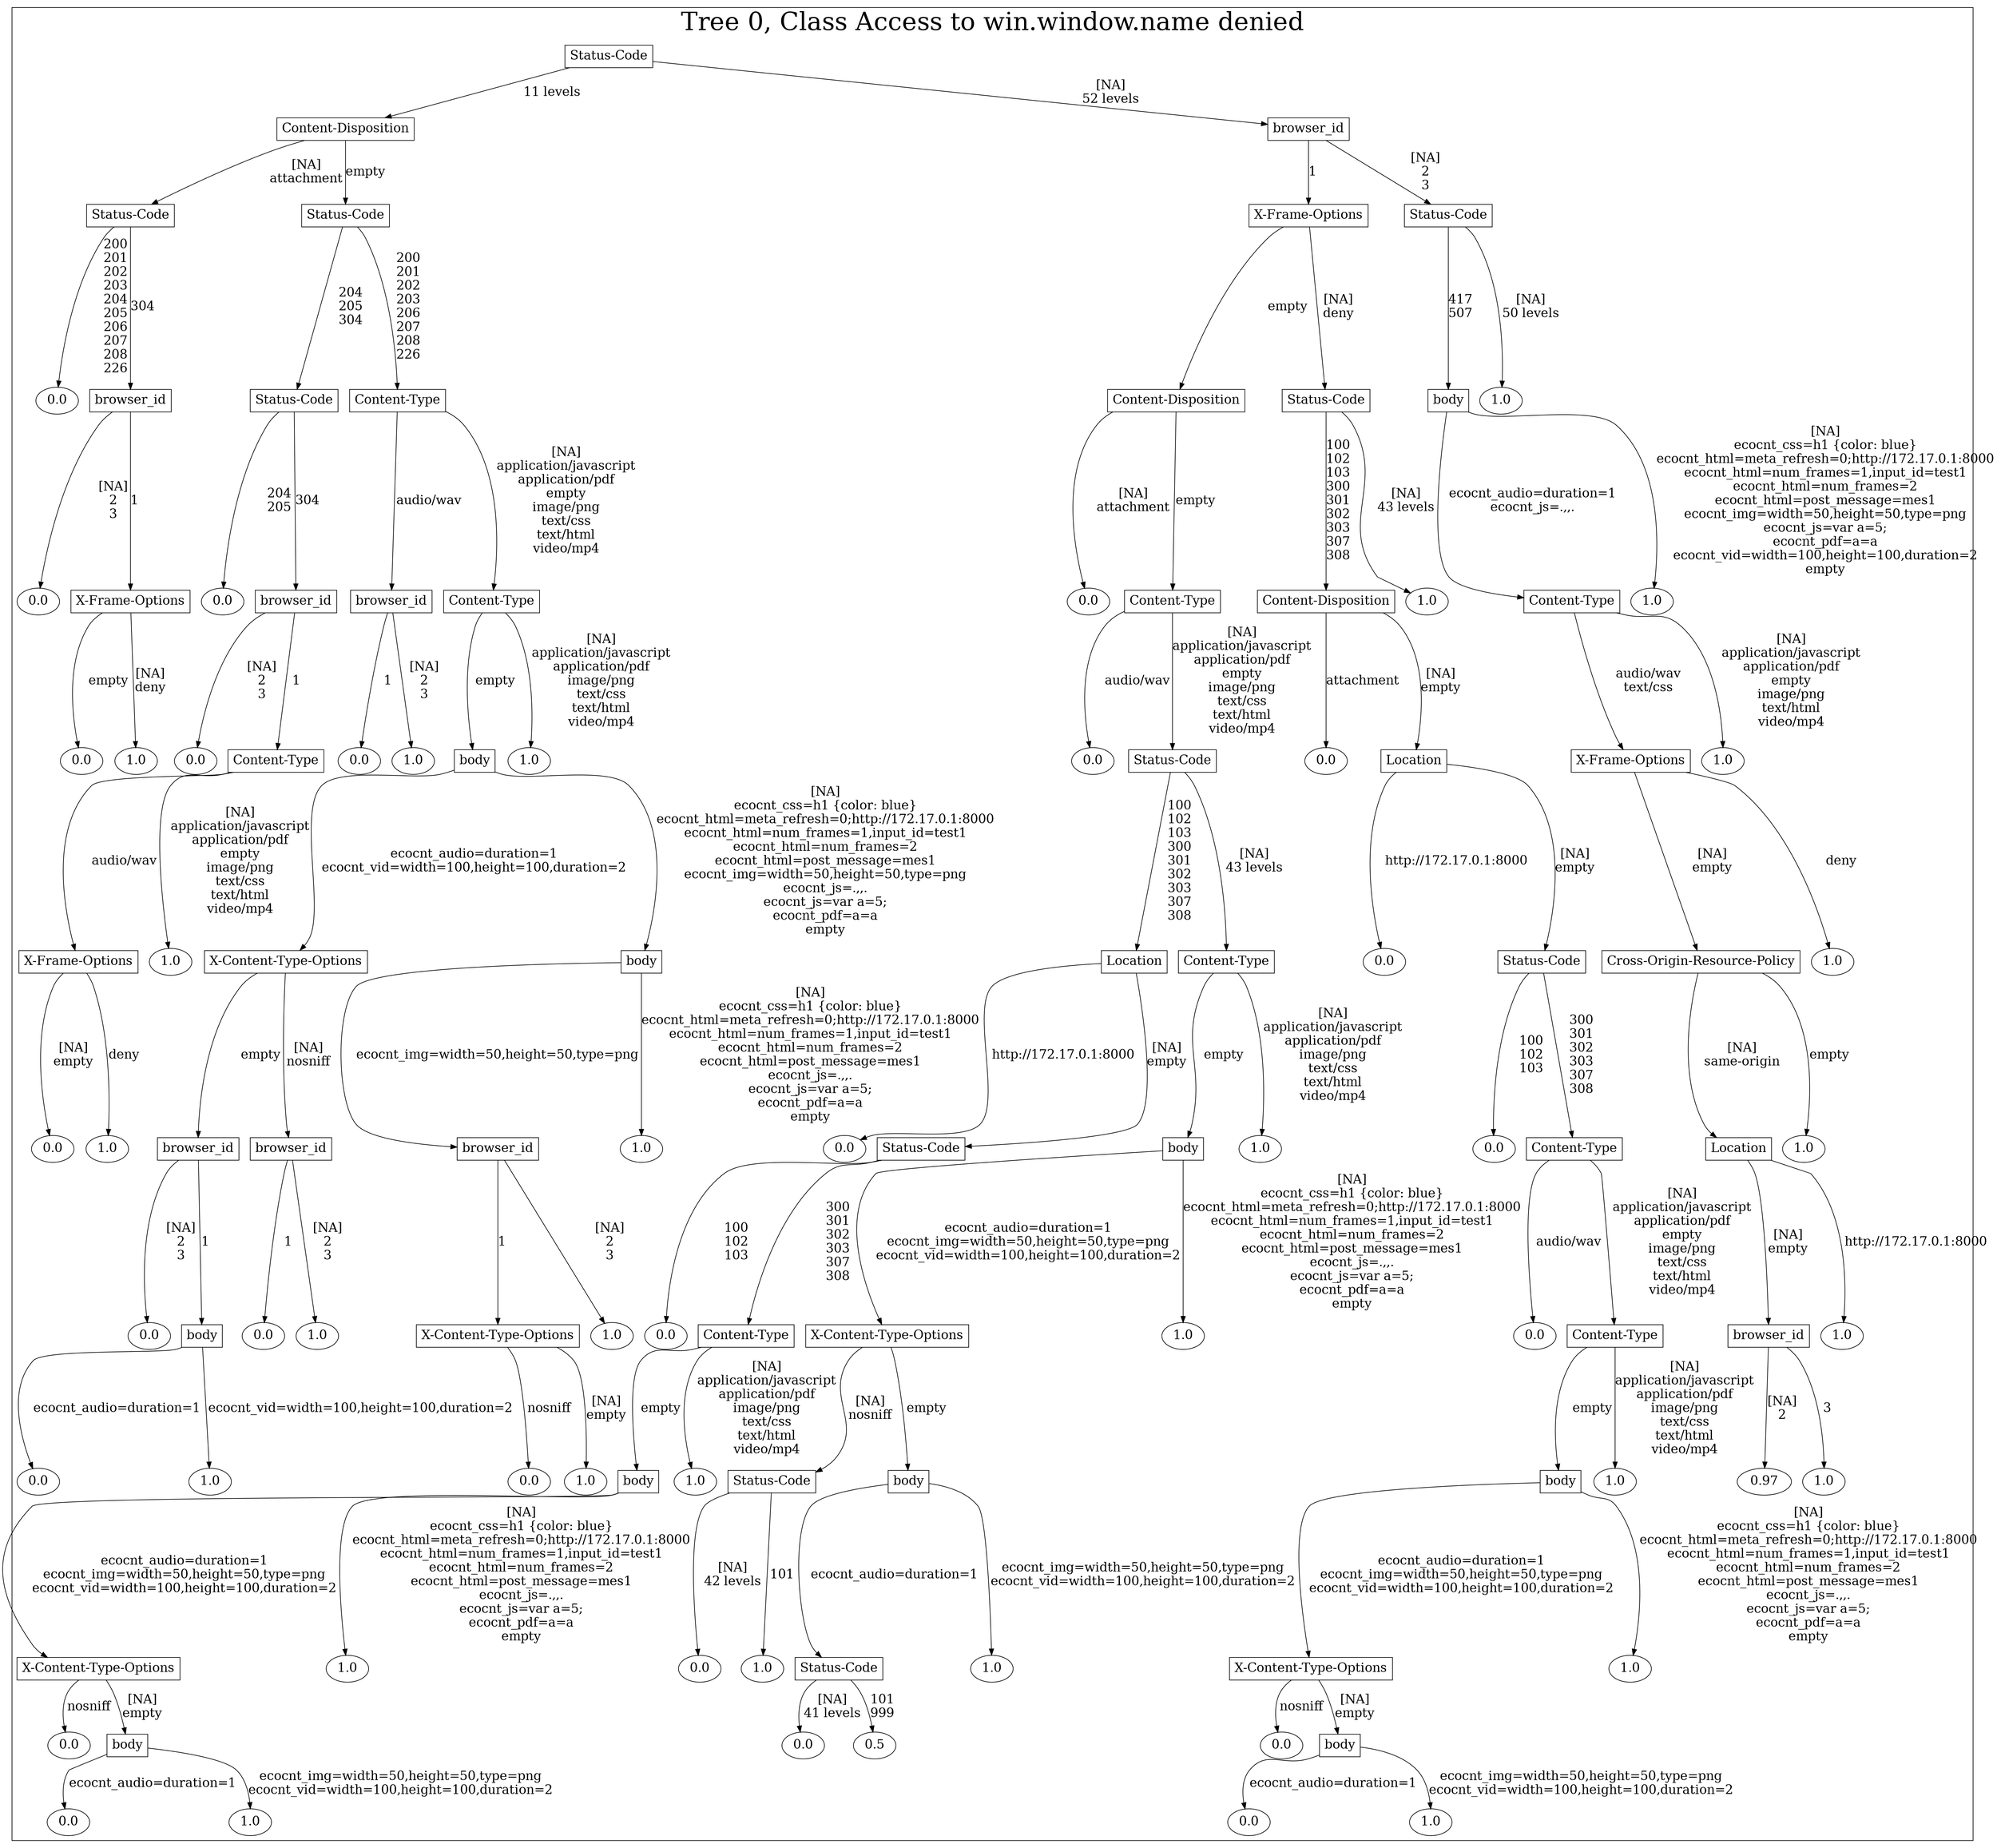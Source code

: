 /*
Generated by:
    http://https://github.com/h2oai/h2o-3/tree/master/h2o-genmodel/src/main/java/hex/genmodel/tools/PrintMojo.java
*/

/*
On a mac:

$ brew install graphviz
$ dot -Tpng file.gv -o file.png
$ open file.png
*/

digraph G {

subgraph cluster_0 {
/* Nodes */

/* Level 0 */
{
"SG_0_Node_0" [shape=box, fontsize=20, label="Status-Code"]
}

/* Level 1 */
{
"SG_0_Node_1" [shape=box, fontsize=20, label="Content-Disposition"]
"SG_0_Node_2" [shape=box, fontsize=20, label="browser_id"]
}

/* Level 2 */
{
"SG_0_Node_3" [shape=box, fontsize=20, label="Status-Code"]
"SG_0_Node_4" [shape=box, fontsize=20, label="Status-Code"]
"SG_0_Node_5" [shape=box, fontsize=20, label="X-Frame-Options"]
"SG_0_Node_6" [shape=box, fontsize=20, label="Status-Code"]
}

/* Level 3 */
{
"SG_0_Node_56" [fontsize=20, label="0.0"]
"SG_0_Node_7" [shape=box, fontsize=20, label="browser_id"]
"SG_0_Node_8" [shape=box, fontsize=20, label="Status-Code"]
"SG_0_Node_9" [shape=box, fontsize=20, label="Content-Type"]
"SG_0_Node_10" [shape=box, fontsize=20, label="Content-Disposition"]
"SG_0_Node_11" [shape=box, fontsize=20, label="Status-Code"]
"SG_0_Node_12" [shape=box, fontsize=20, label="body"]
"SG_0_Node_57" [fontsize=20, label="1.0"]
}

/* Level 4 */
{
"SG_0_Node_58" [fontsize=20, label="0.0"]
"SG_0_Node_13" [shape=box, fontsize=20, label="X-Frame-Options"]
"SG_0_Node_59" [fontsize=20, label="0.0"]
"SG_0_Node_14" [shape=box, fontsize=20, label="browser_id"]
"SG_0_Node_15" [shape=box, fontsize=20, label="browser_id"]
"SG_0_Node_16" [shape=box, fontsize=20, label="Content-Type"]
"SG_0_Node_60" [fontsize=20, label="0.0"]
"SG_0_Node_17" [shape=box, fontsize=20, label="Content-Type"]
"SG_0_Node_18" [shape=box, fontsize=20, label="Content-Disposition"]
"SG_0_Node_61" [fontsize=20, label="1.0"]
"SG_0_Node_19" [shape=box, fontsize=20, label="Content-Type"]
"SG_0_Node_62" [fontsize=20, label="1.0"]
}

/* Level 5 */
{
"SG_0_Node_63" [fontsize=20, label="0.0"]
"SG_0_Node_64" [fontsize=20, label="1.0"]
"SG_0_Node_65" [fontsize=20, label="0.0"]
"SG_0_Node_20" [shape=box, fontsize=20, label="Content-Type"]
"SG_0_Node_66" [fontsize=20, label="0.0"]
"SG_0_Node_67" [fontsize=20, label="1.0"]
"SG_0_Node_21" [shape=box, fontsize=20, label="body"]
"SG_0_Node_68" [fontsize=20, label="1.0"]
"SG_0_Node_69" [fontsize=20, label="0.0"]
"SG_0_Node_22" [shape=box, fontsize=20, label="Status-Code"]
"SG_0_Node_70" [fontsize=20, label="0.0"]
"SG_0_Node_23" [shape=box, fontsize=20, label="Location"]
"SG_0_Node_24" [shape=box, fontsize=20, label="X-Frame-Options"]
"SG_0_Node_71" [fontsize=20, label="1.0"]
}

/* Level 6 */
{
"SG_0_Node_25" [shape=box, fontsize=20, label="X-Frame-Options"]
"SG_0_Node_72" [fontsize=20, label="1.0"]
"SG_0_Node_26" [shape=box, fontsize=20, label="X-Content-Type-Options"]
"SG_0_Node_27" [shape=box, fontsize=20, label="body"]
"SG_0_Node_28" [shape=box, fontsize=20, label="Location"]
"SG_0_Node_29" [shape=box, fontsize=20, label="Content-Type"]
"SG_0_Node_73" [fontsize=20, label="0.0"]
"SG_0_Node_30" [shape=box, fontsize=20, label="Status-Code"]
"SG_0_Node_31" [shape=box, fontsize=20, label="Cross-Origin-Resource-Policy"]
"SG_0_Node_74" [fontsize=20, label="1.0"]
}

/* Level 7 */
{
"SG_0_Node_75" [fontsize=20, label="0.0"]
"SG_0_Node_76" [fontsize=20, label="1.0"]
"SG_0_Node_32" [shape=box, fontsize=20, label="browser_id"]
"SG_0_Node_33" [shape=box, fontsize=20, label="browser_id"]
"SG_0_Node_34" [shape=box, fontsize=20, label="browser_id"]
"SG_0_Node_77" [fontsize=20, label="1.0"]
"SG_0_Node_78" [fontsize=20, label="0.0"]
"SG_0_Node_35" [shape=box, fontsize=20, label="Status-Code"]
"SG_0_Node_36" [shape=box, fontsize=20, label="body"]
"SG_0_Node_79" [fontsize=20, label="1.0"]
"SG_0_Node_80" [fontsize=20, label="0.0"]
"SG_0_Node_37" [shape=box, fontsize=20, label="Content-Type"]
"SG_0_Node_38" [shape=box, fontsize=20, label="Location"]
"SG_0_Node_81" [fontsize=20, label="1.0"]
}

/* Level 8 */
{
"SG_0_Node_82" [fontsize=20, label="0.0"]
"SG_0_Node_39" [shape=box, fontsize=20, label="body"]
"SG_0_Node_83" [fontsize=20, label="0.0"]
"SG_0_Node_84" [fontsize=20, label="1.0"]
"SG_0_Node_40" [shape=box, fontsize=20, label="X-Content-Type-Options"]
"SG_0_Node_85" [fontsize=20, label="1.0"]
"SG_0_Node_86" [fontsize=20, label="0.0"]
"SG_0_Node_41" [shape=box, fontsize=20, label="Content-Type"]
"SG_0_Node_42" [shape=box, fontsize=20, label="X-Content-Type-Options"]
"SG_0_Node_87" [fontsize=20, label="1.0"]
"SG_0_Node_88" [fontsize=20, label="0.0"]
"SG_0_Node_43" [shape=box, fontsize=20, label="Content-Type"]
"SG_0_Node_44" [shape=box, fontsize=20, label="browser_id"]
"SG_0_Node_89" [fontsize=20, label="1.0"]
}

/* Level 9 */
{
"SG_0_Node_90" [fontsize=20, label="0.0"]
"SG_0_Node_91" [fontsize=20, label="1.0"]
"SG_0_Node_92" [fontsize=20, label="0.0"]
"SG_0_Node_93" [fontsize=20, label="1.0"]
"SG_0_Node_45" [shape=box, fontsize=20, label="body"]
"SG_0_Node_94" [fontsize=20, label="1.0"]
"SG_0_Node_46" [shape=box, fontsize=20, label="Status-Code"]
"SG_0_Node_47" [shape=box, fontsize=20, label="body"]
"SG_0_Node_48" [shape=box, fontsize=20, label="body"]
"SG_0_Node_95" [fontsize=20, label="1.0"]
"SG_0_Node_96" [fontsize=20, label="0.97"]
"SG_0_Node_97" [fontsize=20, label="1.0"]
}

/* Level 10 */
{
"SG_0_Node_50" [shape=box, fontsize=20, label="X-Content-Type-Options"]
"SG_0_Node_98" [fontsize=20, label="1.0"]
"SG_0_Node_99" [fontsize=20, label="0.0"]
"SG_0_Node_100" [fontsize=20, label="1.0"]
"SG_0_Node_51" [shape=box, fontsize=20, label="Status-Code"]
"SG_0_Node_101" [fontsize=20, label="1.0"]
"SG_0_Node_52" [shape=box, fontsize=20, label="X-Content-Type-Options"]
"SG_0_Node_102" [fontsize=20, label="1.0"]
}

/* Level 11 */
{
"SG_0_Node_103" [fontsize=20, label="0.0"]
"SG_0_Node_53" [shape=box, fontsize=20, label="body"]
"SG_0_Node_104" [fontsize=20, label="0.0"]
"SG_0_Node_105" [fontsize=20, label="0.5"]
"SG_0_Node_106" [fontsize=20, label="0.0"]
"SG_0_Node_55" [shape=box, fontsize=20, label="body"]
}

/* Level 12 */
{
"SG_0_Node_107" [fontsize=20, label="0.0"]
"SG_0_Node_108" [fontsize=20, label="1.0"]
"SG_0_Node_109" [fontsize=20, label="0.0"]
"SG_0_Node_110" [fontsize=20, label="1.0"]
}

/* Edges */
"SG_0_Node_0" -> "SG_0_Node_1" [fontsize=20, label="11 levels
"]
"SG_0_Node_0" -> "SG_0_Node_2" [fontsize=20, label="[NA]
52 levels
"]
"SG_0_Node_2" -> "SG_0_Node_5" [fontsize=20, label="1
"]
"SG_0_Node_2" -> "SG_0_Node_6" [fontsize=20, label="[NA]
2
3
"]
"SG_0_Node_6" -> "SG_0_Node_12" [fontsize=20, label="417
507
"]
"SG_0_Node_6" -> "SG_0_Node_57" [fontsize=20, label="[NA]
50 levels
"]
"SG_0_Node_12" -> "SG_0_Node_19" [fontsize=20, label="ecocnt_audio=duration=1
ecocnt_js=.,,.
"]
"SG_0_Node_12" -> "SG_0_Node_62" [fontsize=20, label="[NA]
ecocnt_css=h1 {color: blue}
ecocnt_html=meta_refresh=0;http://172.17.0.1:8000
ecocnt_html=num_frames=1,input_id=test1
ecocnt_html=num_frames=2
ecocnt_html=post_message=mes1
ecocnt_img=width=50,height=50,type=png
ecocnt_js=var a=5;
ecocnt_pdf=a=a
ecocnt_vid=width=100,height=100,duration=2
empty
"]
"SG_0_Node_19" -> "SG_0_Node_24" [fontsize=20, label="audio/wav
text/css
"]
"SG_0_Node_19" -> "SG_0_Node_71" [fontsize=20, label="[NA]
application/javascript
application/pdf
empty
image/png
text/html
video/mp4
"]
"SG_0_Node_24" -> "SG_0_Node_31" [fontsize=20, label="[NA]
empty
"]
"SG_0_Node_24" -> "SG_0_Node_74" [fontsize=20, label="deny
"]
"SG_0_Node_31" -> "SG_0_Node_38" [fontsize=20, label="[NA]
same-origin
"]
"SG_0_Node_31" -> "SG_0_Node_81" [fontsize=20, label="empty
"]
"SG_0_Node_38" -> "SG_0_Node_44" [fontsize=20, label="[NA]
empty
"]
"SG_0_Node_38" -> "SG_0_Node_89" [fontsize=20, label="http://172.17.0.1:8000
"]
"SG_0_Node_44" -> "SG_0_Node_96" [fontsize=20, label="[NA]
2
"]
"SG_0_Node_44" -> "SG_0_Node_97" [fontsize=20, label="3
"]
"SG_0_Node_5" -> "SG_0_Node_10" [fontsize=20, label="empty
"]
"SG_0_Node_5" -> "SG_0_Node_11" [fontsize=20, label="[NA]
deny
"]
"SG_0_Node_11" -> "SG_0_Node_18" [fontsize=20, label="100
102
103
300
301
302
303
307
308
"]
"SG_0_Node_11" -> "SG_0_Node_61" [fontsize=20, label="[NA]
43 levels
"]
"SG_0_Node_18" -> "SG_0_Node_70" [fontsize=20, label="attachment
"]
"SG_0_Node_18" -> "SG_0_Node_23" [fontsize=20, label="[NA]
empty
"]
"SG_0_Node_23" -> "SG_0_Node_73" [fontsize=20, label="http://172.17.0.1:8000
"]
"SG_0_Node_23" -> "SG_0_Node_30" [fontsize=20, label="[NA]
empty
"]
"SG_0_Node_30" -> "SG_0_Node_80" [fontsize=20, label="100
102
103
"]
"SG_0_Node_30" -> "SG_0_Node_37" [fontsize=20, label="300
301
302
303
307
308
"]
"SG_0_Node_37" -> "SG_0_Node_88" [fontsize=20, label="audio/wav
"]
"SG_0_Node_37" -> "SG_0_Node_43" [fontsize=20, label="[NA]
application/javascript
application/pdf
empty
image/png
text/css
text/html
video/mp4
"]
"SG_0_Node_43" -> "SG_0_Node_48" [fontsize=20, label="empty
"]
"SG_0_Node_43" -> "SG_0_Node_95" [fontsize=20, label="[NA]
application/javascript
application/pdf
image/png
text/css
text/html
video/mp4
"]
"SG_0_Node_48" -> "SG_0_Node_52" [fontsize=20, label="ecocnt_audio=duration=1
ecocnt_img=width=50,height=50,type=png
ecocnt_vid=width=100,height=100,duration=2
"]
"SG_0_Node_48" -> "SG_0_Node_102" [fontsize=20, label="[NA]
ecocnt_css=h1 {color: blue}
ecocnt_html=meta_refresh=0;http://172.17.0.1:8000
ecocnt_html=num_frames=1,input_id=test1
ecocnt_html=num_frames=2
ecocnt_html=post_message=mes1
ecocnt_js=.,,.
ecocnt_js=var a=5;
ecocnt_pdf=a=a
empty
"]
"SG_0_Node_52" -> "SG_0_Node_106" [fontsize=20, label="nosniff
"]
"SG_0_Node_52" -> "SG_0_Node_55" [fontsize=20, label="[NA]
empty
"]
"SG_0_Node_55" -> "SG_0_Node_109" [fontsize=20, label="ecocnt_audio=duration=1
"]
"SG_0_Node_55" -> "SG_0_Node_110" [fontsize=20, label="ecocnt_img=width=50,height=50,type=png
ecocnt_vid=width=100,height=100,duration=2
"]
"SG_0_Node_10" -> "SG_0_Node_60" [fontsize=20, label="[NA]
attachment
"]
"SG_0_Node_10" -> "SG_0_Node_17" [fontsize=20, label="empty
"]
"SG_0_Node_17" -> "SG_0_Node_69" [fontsize=20, label="audio/wav
"]
"SG_0_Node_17" -> "SG_0_Node_22" [fontsize=20, label="[NA]
application/javascript
application/pdf
empty
image/png
text/css
text/html
video/mp4
"]
"SG_0_Node_22" -> "SG_0_Node_28" [fontsize=20, label="100
102
103
300
301
302
303
307
308
"]
"SG_0_Node_22" -> "SG_0_Node_29" [fontsize=20, label="[NA]
43 levels
"]
"SG_0_Node_29" -> "SG_0_Node_36" [fontsize=20, label="empty
"]
"SG_0_Node_29" -> "SG_0_Node_79" [fontsize=20, label="[NA]
application/javascript
application/pdf
image/png
text/css
text/html
video/mp4
"]
"SG_0_Node_36" -> "SG_0_Node_42" [fontsize=20, label="ecocnt_audio=duration=1
ecocnt_img=width=50,height=50,type=png
ecocnt_vid=width=100,height=100,duration=2
"]
"SG_0_Node_36" -> "SG_0_Node_87" [fontsize=20, label="[NA]
ecocnt_css=h1 {color: blue}
ecocnt_html=meta_refresh=0;http://172.17.0.1:8000
ecocnt_html=num_frames=1,input_id=test1
ecocnt_html=num_frames=2
ecocnt_html=post_message=mes1
ecocnt_js=.,,.
ecocnt_js=var a=5;
ecocnt_pdf=a=a
empty
"]
"SG_0_Node_42" -> "SG_0_Node_46" [fontsize=20, label="[NA]
nosniff
"]
"SG_0_Node_42" -> "SG_0_Node_47" [fontsize=20, label="empty
"]
"SG_0_Node_47" -> "SG_0_Node_51" [fontsize=20, label="ecocnt_audio=duration=1
"]
"SG_0_Node_47" -> "SG_0_Node_101" [fontsize=20, label="ecocnt_img=width=50,height=50,type=png
ecocnt_vid=width=100,height=100,duration=2
"]
"SG_0_Node_51" -> "SG_0_Node_104" [fontsize=20, label="[NA]
41 levels
"]
"SG_0_Node_51" -> "SG_0_Node_105" [fontsize=20, label="101
999
"]
"SG_0_Node_46" -> "SG_0_Node_99" [fontsize=20, label="[NA]
42 levels
"]
"SG_0_Node_46" -> "SG_0_Node_100" [fontsize=20, label="101
"]
"SG_0_Node_28" -> "SG_0_Node_78" [fontsize=20, label="http://172.17.0.1:8000
"]
"SG_0_Node_28" -> "SG_0_Node_35" [fontsize=20, label="[NA]
empty
"]
"SG_0_Node_35" -> "SG_0_Node_86" [fontsize=20, label="100
102
103
"]
"SG_0_Node_35" -> "SG_0_Node_41" [fontsize=20, label="300
301
302
303
307
308
"]
"SG_0_Node_41" -> "SG_0_Node_45" [fontsize=20, label="empty
"]
"SG_0_Node_41" -> "SG_0_Node_94" [fontsize=20, label="[NA]
application/javascript
application/pdf
image/png
text/css
text/html
video/mp4
"]
"SG_0_Node_45" -> "SG_0_Node_50" [fontsize=20, label="ecocnt_audio=duration=1
ecocnt_img=width=50,height=50,type=png
ecocnt_vid=width=100,height=100,duration=2
"]
"SG_0_Node_45" -> "SG_0_Node_98" [fontsize=20, label="[NA]
ecocnt_css=h1 {color: blue}
ecocnt_html=meta_refresh=0;http://172.17.0.1:8000
ecocnt_html=num_frames=1,input_id=test1
ecocnt_html=num_frames=2
ecocnt_html=post_message=mes1
ecocnt_js=.,,.
ecocnt_js=var a=5;
ecocnt_pdf=a=a
empty
"]
"SG_0_Node_50" -> "SG_0_Node_103" [fontsize=20, label="nosniff
"]
"SG_0_Node_50" -> "SG_0_Node_53" [fontsize=20, label="[NA]
empty
"]
"SG_0_Node_53" -> "SG_0_Node_107" [fontsize=20, label="ecocnt_audio=duration=1
"]
"SG_0_Node_53" -> "SG_0_Node_108" [fontsize=20, label="ecocnt_img=width=50,height=50,type=png
ecocnt_vid=width=100,height=100,duration=2
"]
"SG_0_Node_1" -> "SG_0_Node_3" [fontsize=20, label="[NA]
attachment
"]
"SG_0_Node_1" -> "SG_0_Node_4" [fontsize=20, label="empty
"]
"SG_0_Node_4" -> "SG_0_Node_8" [fontsize=20, label="204
205
304
"]
"SG_0_Node_4" -> "SG_0_Node_9" [fontsize=20, label="200
201
202
203
206
207
208
226
"]
"SG_0_Node_9" -> "SG_0_Node_15" [fontsize=20, label="audio/wav
"]
"SG_0_Node_9" -> "SG_0_Node_16" [fontsize=20, label="[NA]
application/javascript
application/pdf
empty
image/png
text/css
text/html
video/mp4
"]
"SG_0_Node_16" -> "SG_0_Node_21" [fontsize=20, label="empty
"]
"SG_0_Node_16" -> "SG_0_Node_68" [fontsize=20, label="[NA]
application/javascript
application/pdf
image/png
text/css
text/html
video/mp4
"]
"SG_0_Node_21" -> "SG_0_Node_26" [fontsize=20, label="ecocnt_audio=duration=1
ecocnt_vid=width=100,height=100,duration=2
"]
"SG_0_Node_21" -> "SG_0_Node_27" [fontsize=20, label="[NA]
ecocnt_css=h1 {color: blue}
ecocnt_html=meta_refresh=0;http://172.17.0.1:8000
ecocnt_html=num_frames=1,input_id=test1
ecocnt_html=num_frames=2
ecocnt_html=post_message=mes1
ecocnt_img=width=50,height=50,type=png
ecocnt_js=.,,.
ecocnt_js=var a=5;
ecocnt_pdf=a=a
empty
"]
"SG_0_Node_27" -> "SG_0_Node_34" [fontsize=20, label="ecocnt_img=width=50,height=50,type=png
"]
"SG_0_Node_27" -> "SG_0_Node_77" [fontsize=20, label="[NA]
ecocnt_css=h1 {color: blue}
ecocnt_html=meta_refresh=0;http://172.17.0.1:8000
ecocnt_html=num_frames=1,input_id=test1
ecocnt_html=num_frames=2
ecocnt_html=post_message=mes1
ecocnt_js=.,,.
ecocnt_js=var a=5;
ecocnt_pdf=a=a
empty
"]
"SG_0_Node_34" -> "SG_0_Node_40" [fontsize=20, label="1
"]
"SG_0_Node_34" -> "SG_0_Node_85" [fontsize=20, label="[NA]
2
3
"]
"SG_0_Node_40" -> "SG_0_Node_92" [fontsize=20, label="nosniff
"]
"SG_0_Node_40" -> "SG_0_Node_93" [fontsize=20, label="[NA]
empty
"]
"SG_0_Node_26" -> "SG_0_Node_32" [fontsize=20, label="empty
"]
"SG_0_Node_26" -> "SG_0_Node_33" [fontsize=20, label="[NA]
nosniff
"]
"SG_0_Node_33" -> "SG_0_Node_83" [fontsize=20, label="1
"]
"SG_0_Node_33" -> "SG_0_Node_84" [fontsize=20, label="[NA]
2
3
"]
"SG_0_Node_32" -> "SG_0_Node_82" [fontsize=20, label="[NA]
2
3
"]
"SG_0_Node_32" -> "SG_0_Node_39" [fontsize=20, label="1
"]
"SG_0_Node_39" -> "SG_0_Node_90" [fontsize=20, label="ecocnt_audio=duration=1
"]
"SG_0_Node_39" -> "SG_0_Node_91" [fontsize=20, label="ecocnt_vid=width=100,height=100,duration=2
"]
"SG_0_Node_15" -> "SG_0_Node_66" [fontsize=20, label="1
"]
"SG_0_Node_15" -> "SG_0_Node_67" [fontsize=20, label="[NA]
2
3
"]
"SG_0_Node_8" -> "SG_0_Node_59" [fontsize=20, label="204
205
"]
"SG_0_Node_8" -> "SG_0_Node_14" [fontsize=20, label="304
"]
"SG_0_Node_14" -> "SG_0_Node_65" [fontsize=20, label="[NA]
2
3
"]
"SG_0_Node_14" -> "SG_0_Node_20" [fontsize=20, label="1
"]
"SG_0_Node_20" -> "SG_0_Node_25" [fontsize=20, label="audio/wav
"]
"SG_0_Node_20" -> "SG_0_Node_72" [fontsize=20, label="[NA]
application/javascript
application/pdf
empty
image/png
text/css
text/html
video/mp4
"]
"SG_0_Node_25" -> "SG_0_Node_75" [fontsize=20, label="[NA]
empty
"]
"SG_0_Node_25" -> "SG_0_Node_76" [fontsize=20, label="deny
"]
"SG_0_Node_3" -> "SG_0_Node_56" [fontsize=20, label="200
201
202
203
204
205
206
207
208
226
"]
"SG_0_Node_3" -> "SG_0_Node_7" [fontsize=20, label="304
"]
"SG_0_Node_7" -> "SG_0_Node_58" [fontsize=20, label="[NA]
2
3
"]
"SG_0_Node_7" -> "SG_0_Node_13" [fontsize=20, label="1
"]
"SG_0_Node_13" -> "SG_0_Node_63" [fontsize=20, label="empty
"]
"SG_0_Node_13" -> "SG_0_Node_64" [fontsize=20, label="[NA]
deny
"]

fontsize=40
label="Tree 0, Class Access to win.window.name denied"
}

}

